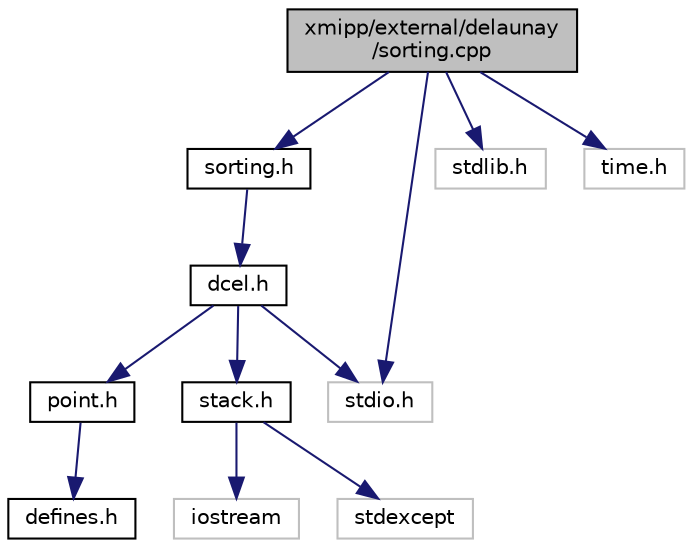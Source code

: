digraph "xmipp/external/delaunay/sorting.cpp"
{
  edge [fontname="Helvetica",fontsize="10",labelfontname="Helvetica",labelfontsize="10"];
  node [fontname="Helvetica",fontsize="10",shape=record];
  Node0 [label="xmipp/external/delaunay\l/sorting.cpp",height=0.2,width=0.4,color="black", fillcolor="grey75", style="filled", fontcolor="black"];
  Node0 -> Node1 [color="midnightblue",fontsize="10",style="solid",fontname="Helvetica"];
  Node1 [label="sorting.h",height=0.2,width=0.4,color="black", fillcolor="white", style="filled",URL="$sorting_8h.html"];
  Node1 -> Node2 [color="midnightblue",fontsize="10",style="solid",fontname="Helvetica"];
  Node2 [label="dcel.h",height=0.2,width=0.4,color="black", fillcolor="white", style="filled",URL="$dcel_8h.html"];
  Node2 -> Node3 [color="midnightblue",fontsize="10",style="solid",fontname="Helvetica"];
  Node3 [label="point.h",height=0.2,width=0.4,color="black", fillcolor="white", style="filled",URL="$external_2delaunay_2point_8h.html"];
  Node3 -> Node4 [color="midnightblue",fontsize="10",style="solid",fontname="Helvetica"];
  Node4 [label="defines.h",height=0.2,width=0.4,color="black", fillcolor="white", style="filled",URL="$defines_8h.html"];
  Node2 -> Node5 [color="midnightblue",fontsize="10",style="solid",fontname="Helvetica"];
  Node5 [label="stack.h",height=0.2,width=0.4,color="black", fillcolor="white", style="filled",URL="$stack_8h.html"];
  Node5 -> Node6 [color="midnightblue",fontsize="10",style="solid",fontname="Helvetica"];
  Node6 [label="iostream",height=0.2,width=0.4,color="grey75", fillcolor="white", style="filled"];
  Node5 -> Node7 [color="midnightblue",fontsize="10",style="solid",fontname="Helvetica"];
  Node7 [label="stdexcept",height=0.2,width=0.4,color="grey75", fillcolor="white", style="filled"];
  Node2 -> Node8 [color="midnightblue",fontsize="10",style="solid",fontname="Helvetica"];
  Node8 [label="stdio.h",height=0.2,width=0.4,color="grey75", fillcolor="white", style="filled"];
  Node0 -> Node8 [color="midnightblue",fontsize="10",style="solid",fontname="Helvetica"];
  Node0 -> Node9 [color="midnightblue",fontsize="10",style="solid",fontname="Helvetica"];
  Node9 [label="stdlib.h",height=0.2,width=0.4,color="grey75", fillcolor="white", style="filled"];
  Node0 -> Node10 [color="midnightblue",fontsize="10",style="solid",fontname="Helvetica"];
  Node10 [label="time.h",height=0.2,width=0.4,color="grey75", fillcolor="white", style="filled"];
}
